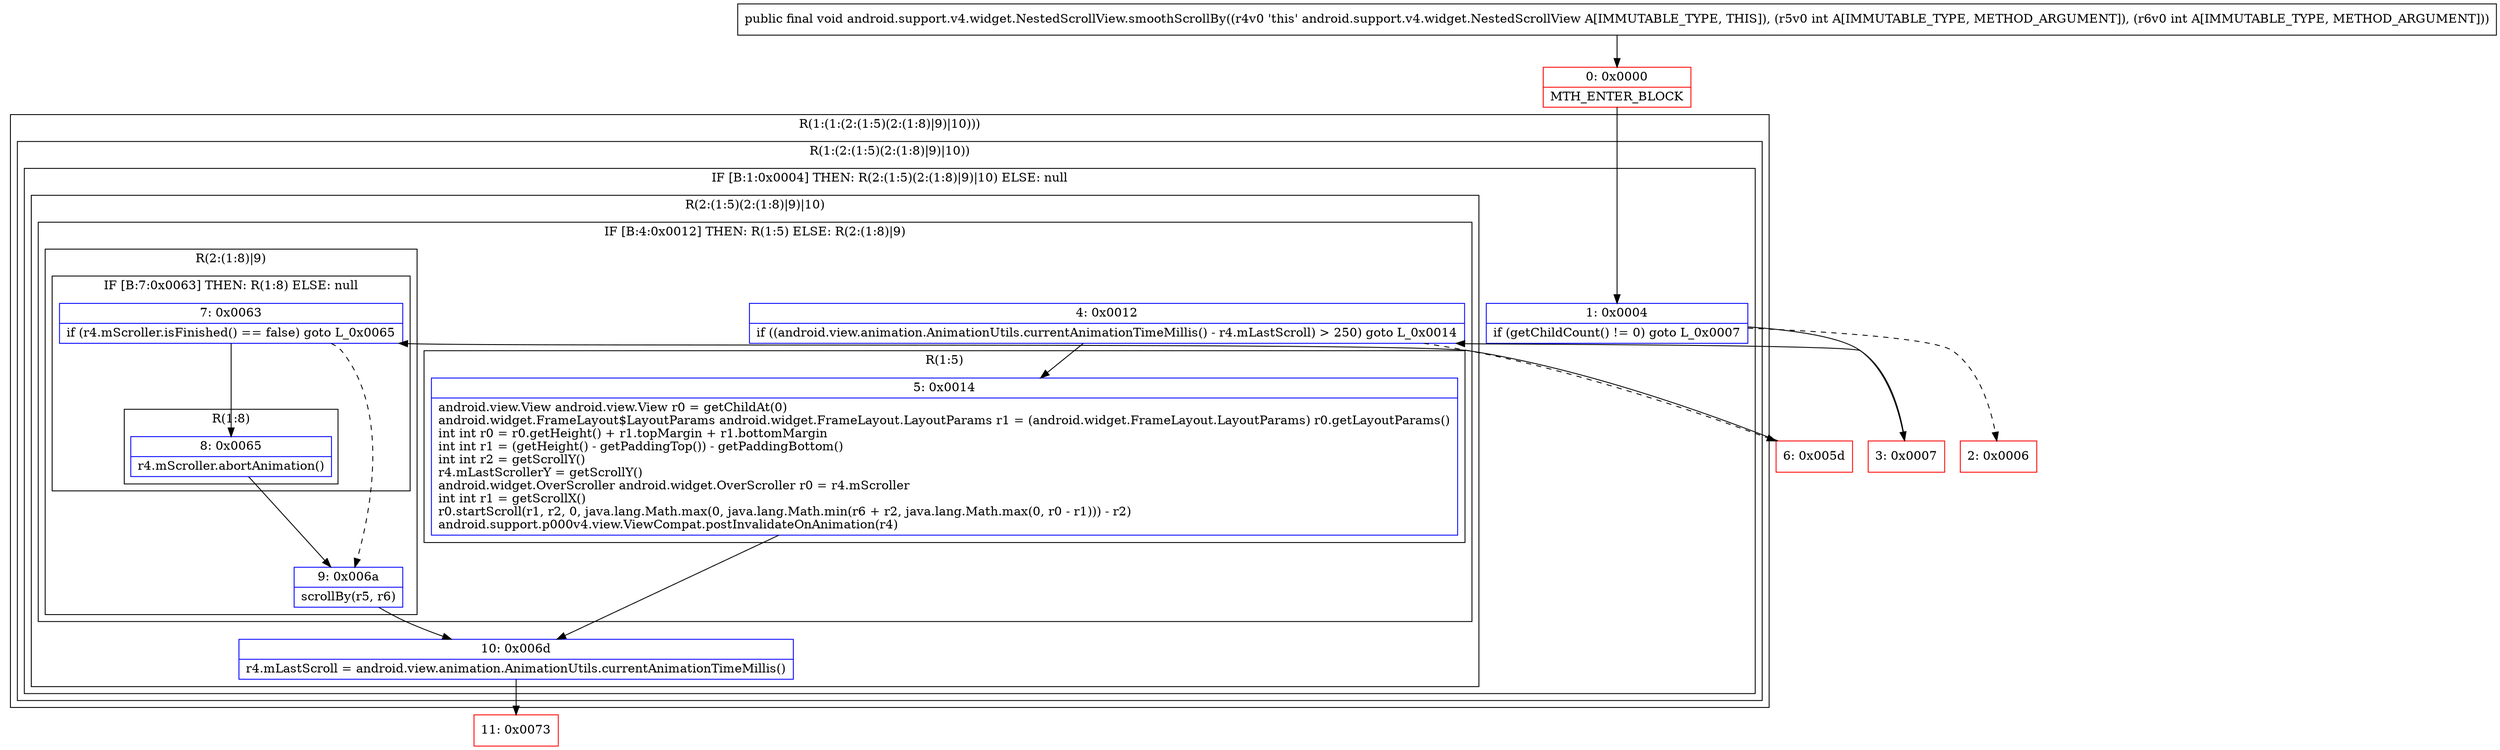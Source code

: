 digraph "CFG forandroid.support.v4.widget.NestedScrollView.smoothScrollBy(II)V" {
subgraph cluster_Region_1697517823 {
label = "R(1:(1:(2:(1:5)(2:(1:8)|9)|10)))";
node [shape=record,color=blue];
subgraph cluster_Region_1203232521 {
label = "R(1:(2:(1:5)(2:(1:8)|9)|10))";
node [shape=record,color=blue];
subgraph cluster_IfRegion_1380324255 {
label = "IF [B:1:0x0004] THEN: R(2:(1:5)(2:(1:8)|9)|10) ELSE: null";
node [shape=record,color=blue];
Node_1 [shape=record,label="{1\:\ 0x0004|if (getChildCount() != 0) goto L_0x0007\l}"];
subgraph cluster_Region_743484214 {
label = "R(2:(1:5)(2:(1:8)|9)|10)";
node [shape=record,color=blue];
subgraph cluster_IfRegion_971829163 {
label = "IF [B:4:0x0012] THEN: R(1:5) ELSE: R(2:(1:8)|9)";
node [shape=record,color=blue];
Node_4 [shape=record,label="{4\:\ 0x0012|if ((android.view.animation.AnimationUtils.currentAnimationTimeMillis() \- r4.mLastScroll) \> 250) goto L_0x0014\l}"];
subgraph cluster_Region_1647846790 {
label = "R(1:5)";
node [shape=record,color=blue];
Node_5 [shape=record,label="{5\:\ 0x0014|android.view.View android.view.View r0 = getChildAt(0)\landroid.widget.FrameLayout$LayoutParams android.widget.FrameLayout.LayoutParams r1 = (android.widget.FrameLayout.LayoutParams) r0.getLayoutParams()\lint int r0 = r0.getHeight() + r1.topMargin + r1.bottomMargin\lint int r1 = (getHeight() \- getPaddingTop()) \- getPaddingBottom()\lint int r2 = getScrollY()\lr4.mLastScrollerY = getScrollY()\landroid.widget.OverScroller android.widget.OverScroller r0 = r4.mScroller\lint int r1 = getScrollX()\lr0.startScroll(r1, r2, 0, java.lang.Math.max(0, java.lang.Math.min(r6 + r2, java.lang.Math.max(0, r0 \- r1))) \- r2)\landroid.support.p000v4.view.ViewCompat.postInvalidateOnAnimation(r4)\l}"];
}
subgraph cluster_Region_1079652360 {
label = "R(2:(1:8)|9)";
node [shape=record,color=blue];
subgraph cluster_IfRegion_585242999 {
label = "IF [B:7:0x0063] THEN: R(1:8) ELSE: null";
node [shape=record,color=blue];
Node_7 [shape=record,label="{7\:\ 0x0063|if (r4.mScroller.isFinished() == false) goto L_0x0065\l}"];
subgraph cluster_Region_188882694 {
label = "R(1:8)";
node [shape=record,color=blue];
Node_8 [shape=record,label="{8\:\ 0x0065|r4.mScroller.abortAnimation()\l}"];
}
}
Node_9 [shape=record,label="{9\:\ 0x006a|scrollBy(r5, r6)\l}"];
}
}
Node_10 [shape=record,label="{10\:\ 0x006d|r4.mLastScroll = android.view.animation.AnimationUtils.currentAnimationTimeMillis()\l}"];
}
}
}
}
Node_0 [shape=record,color=red,label="{0\:\ 0x0000|MTH_ENTER_BLOCK\l}"];
Node_2 [shape=record,color=red,label="{2\:\ 0x0006}"];
Node_3 [shape=record,color=red,label="{3\:\ 0x0007}"];
Node_6 [shape=record,color=red,label="{6\:\ 0x005d}"];
Node_11 [shape=record,color=red,label="{11\:\ 0x0073}"];
MethodNode[shape=record,label="{public final void android.support.v4.widget.NestedScrollView.smoothScrollBy((r4v0 'this' android.support.v4.widget.NestedScrollView A[IMMUTABLE_TYPE, THIS]), (r5v0 int A[IMMUTABLE_TYPE, METHOD_ARGUMENT]), (r6v0 int A[IMMUTABLE_TYPE, METHOD_ARGUMENT])) }"];
MethodNode -> Node_0;
Node_1 -> Node_2[style=dashed];
Node_1 -> Node_3;
Node_4 -> Node_5;
Node_4 -> Node_6[style=dashed];
Node_5 -> Node_10;
Node_7 -> Node_8;
Node_7 -> Node_9[style=dashed];
Node_8 -> Node_9;
Node_9 -> Node_10;
Node_10 -> Node_11;
Node_0 -> Node_1;
Node_3 -> Node_4;
Node_6 -> Node_7;
}

